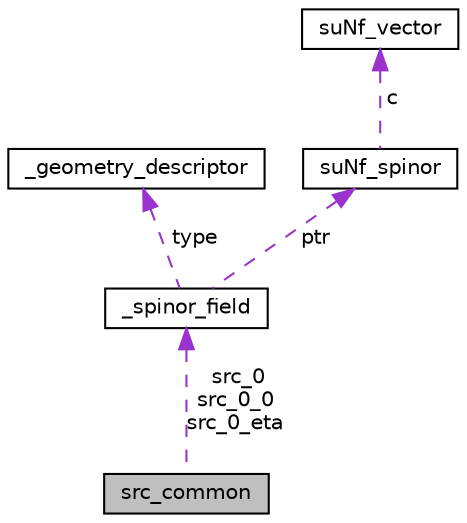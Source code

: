 digraph "src_common"
{
 // LATEX_PDF_SIZE
  edge [fontname="Helvetica",fontsize="10",labelfontname="Helvetica",labelfontsize="10"];
  node [fontname="Helvetica",fontsize="10",shape=record];
  Node1 [label="src_common",height=0.2,width=0.4,color="black", fillcolor="grey75", style="filled", fontcolor="black",tooltip="Propagator sources with zero-momentum."];
  Node2 -> Node1 [dir="back",color="darkorchid3",fontsize="10",style="dashed",label=" src_0\nsrc_0_0\nsrc_0_eta" ];
  Node2 [label="_spinor_field",height=0.2,width=0.4,color="black", fillcolor="white", style="filled",URL="$d3/d33/struct__spinor__field.html",tooltip=" "];
  Node3 -> Node2 [dir="back",color="darkorchid3",fontsize="10",style="dashed",label=" type" ];
  Node3 [label="_geometry_descriptor",height=0.2,width=0.4,color="black", fillcolor="white", style="filled",URL="$db/d43/struct__geometry__descriptor.html",tooltip=" "];
  Node4 -> Node2 [dir="back",color="darkorchid3",fontsize="10",style="dashed",label=" ptr" ];
  Node4 [label="suNf_spinor",height=0.2,width=0.4,color="black", fillcolor="white", style="filled",URL="$d8/dd1/structsuNf__spinor.html",tooltip=" "];
  Node5 -> Node4 [dir="back",color="darkorchid3",fontsize="10",style="dashed",label=" c" ];
  Node5 [label="suNf_vector",height=0.2,width=0.4,color="black", fillcolor="white", style="filled",URL="$de/d49/structsuNf__vector.html",tooltip=" "];
}
